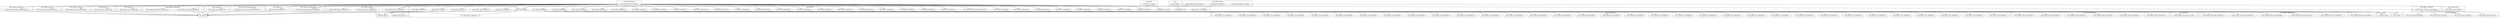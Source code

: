 digraph {
graph [overlap=false]
subgraph cluster_XML_LibXML_XPathContext {
	label="XML::LibXML::XPathContext";
	"XML::LibXML::XPathContext::BEGIN@141";
	"XML::LibXML::XPathContext::BEGIN@16";
	"XML::LibXML::XPathContext::BEGIN@17";
	"XML::LibXML::XPathContext::BEGIN@13";
	"XML::LibXML::XPathContext::BEGIN@15";
	"XML::LibXML::XPathContext::BEGIN@12";
}
subgraph cluster_DynaLoader {
	label="DynaLoader";
	"DynaLoader::bootstrap";
}
subgraph cluster_XML_CompactTree_XS {
	label="XML::CompactTree::XS";
	"XML::CompactTree::XS::BEGIN@5";
}
subgraph cluster_vars {
	label="vars";
	"vars::import";
}
subgraph cluster_XML_LibXML {
	label="XML::LibXML";
	"XML::LibXML::BEGIN@21";
	"XML::LibXML::BEGIN@178";
	"XML::LibXML::BEGIN@20";
	"XML::LibXML::BEGIN@170";
	"XML::LibXML::BEGIN@166";
	"XML::LibXML::BEGIN@169";
	"XML::LibXML::BEGIN@13";
	"XML::LibXML::BEGIN@164";
	"XML::LibXML::BEGIN@165";
	"XML::LibXML::BEGIN@160";
	"XML::LibXML::BEGIN@176";
	"XML::LibXML::BEGIN@23";
	"XML::LibXML::BEGIN@162";
	"XML::LibXML::BEGIN@163";
	"XML::LibXML::BEGIN@171";
	"XML::LibXML::BEGIN@159";
	"XML::LibXML::BEGIN@175";
	"XML::LibXML::BEGIN@172";
	"XML::LibXML::LIBXML_VERSION";
	"XML::LibXML::BEGIN@168";
	"XML::LibXML::BEGIN@35";
	"XML::LibXML::END";
	"XML::LibXML::BEGIN@14";
	"XML::LibXML::BEGIN@24";
	"XML::LibXML::import";
	"XML::LibXML::CORE:match";
	"XML::LibXML::BEGIN@234";
	"XML::LibXML::BEGIN@161";
	"XML::LibXML::BEGIN@25";
	"XML::LibXML::LIBXML_RUNTIME_VERSION";
	"XML::LibXML::BEGIN@28";
	"XML::LibXML::BEGIN@26";
	"XML::LibXML::BEGIN@173";
	"XML::LibXML::BEGIN@177";
	"XML::LibXML::bootstrap";
	"XML::LibXML::_parser_options";
	"XML::LibXML::BEGIN@259";
	"XML::LibXML::BEGIN@174";
	"XML::LibXML::BEGIN@167";
	"XML::LibXML::BEGIN@18";
}
subgraph cluster_XML_LibXML_Attr {
	label="XML::LibXML::Attr";
	"XML::LibXML::Attr::BEGIN@1732";
}
subgraph cluster_XML_LibXML_Text {
	label="XML::LibXML::Text";
	"XML::LibXML::Text::BEGIN@1663";
}
subgraph cluster_XML_LibXML_InputCallback {
	label="XML::LibXML::InputCallback";
	"XML::LibXML::InputCallback::BEGIN@2077";
	"XML::LibXML::InputCallback::BEGIN@2079";
}
subgraph cluster_XML_LibXML_Node {
	label="XML::LibXML::Node";
	"XML::LibXML::Node::DESTROY";
}
subgraph cluster_XML_LibXML_Dtd {
	label="XML::LibXML::Dtd";
	"XML::LibXML::Dtd::BEGIN@1754";
}
subgraph cluster_XML_LibXML_DocumentFragment {
	label="XML::LibXML::DocumentFragment";
	"XML::LibXML::DocumentFragment::BEGIN@1455";
}
subgraph cluster_XML_LibXML_PI {
	label="XML::LibXML::PI";
	"XML::LibXML::PI::BEGIN@1765";
}
subgraph cluster_strict {
	label="strict";
	"strict::import";
}
subgraph cluster_XML_LibXML_Element {
	label="XML::LibXML::Element";
	"XML::LibXML::Element::BEGIN@1480";
	"XML::LibXML::Element::BEGIN@1478";
	"XML::LibXML::Element::BEGIN@1481";
}
subgraph cluster_Exporter_Heavy {
	label="Exporter::Heavy";
	"Exporter::Heavy::heavy_export_to_level";
}
subgraph cluster_constant {
	label="constant";
	"constant::import";
}
subgraph cluster_Exporter {
	label="Exporter";
	"Exporter::import";
	"Exporter::export_to_level";
}
subgraph cluster_XML_LibXML_NodeList {
	label="XML::LibXML::NodeList";
	"XML::LibXML::NodeList::BEGIN@16";
	"XML::LibXML::NodeList::BEGIN@20";
	"XML::LibXML::NodeList::BEGIN@13";
	"XML::LibXML::NodeList::BEGIN@11";
	"XML::LibXML::NodeList::BEGIN@12";
	"XML::LibXML::NodeList::BEGIN@14";
}
subgraph cluster_XML_LibXML_Error {
	label="XML::LibXML::Error";
	"XML::LibXML::Error::BEGIN@12";
	"XML::LibXML::Error::BEGIN@45";
	"XML::LibXML::Error::BEGIN@30";
	"XML::LibXML::Error::BEGIN@29";
	"XML::LibXML::Error::BEGIN@40";
	"XML::LibXML::Error::BEGIN@13";
	"XML::LibXML::Error::BEGIN@49";
	"XML::LibXML::Error::BEGIN@42";
	"XML::LibXML::Error::BEGIN@38";
	"XML::LibXML::Error::BEGIN@41";
	"XML::LibXML::Error::BEGIN@53";
	"XML::LibXML::Error::BEGIN@36";
	"XML::LibXML::Error::BEGIN@15";
	"XML::LibXML::Error::BEGIN@34";
	"XML::LibXML::Error::BEGIN@50";
	"XML::LibXML::Error::BEGIN@33";
	"XML::LibXML::Error::BEGIN@35";
	"XML::LibXML::Error::BEGIN@51";
	"XML::LibXML::Error::BEGIN@27";
	"XML::LibXML::Error::BEGIN@11";
	"XML::LibXML::Error::BEGIN@47";
	"XML::LibXML::Error::BEGIN@48";
	"XML::LibXML::Error::BEGIN@225";
	"XML::LibXML::Error::BEGIN@55";
	"XML::LibXML::Error::BEGIN@43";
	"XML::LibXML::Error::BEGIN@37";
	"XML::LibXML::Error::BEGIN@28";
	"XML::LibXML::Error::BEGIN@52";
	"XML::LibXML::Error::BEGIN@44";
	"XML::LibXML::Error::BEGIN@32";
	"XML::LibXML::Error::BEGIN@54";
	"XML::LibXML::Error::BEGIN@46";
	"XML::LibXML::Error::BEGIN@39";
}
subgraph cluster_main {
	label="main";
	"main::RUNTIME";
}
subgraph cluster_XML_LibXML__SAXParser {
	label="XML::LibXML::_SAXParser";
	"XML::LibXML::_SAXParser::BEGIN@1933";
}
subgraph cluster_XML_LibXML_Reader {
	label="XML::LibXML::Reader";
	"XML::LibXML::Reader::new";
	"XML::LibXML::Reader::BEGIN@11";
	"XML::LibXML::Reader::_DESTROY";
}
subgraph cluster_XML_LibXML_CDATASection {
	label="XML::LibXML::CDATASection";
	"XML::LibXML::CDATASection::BEGIN@1723";
}
subgraph cluster_XML_LibXML_NamedNodeMap {
	label="XML::LibXML::NamedNodeMap";
	"XML::LibXML::NamedNodeMap::BEGIN@1831";
}
subgraph cluster_XML_LibXML_Comment {
	label="XML::LibXML::Comment";
	"XML::LibXML::Comment::BEGIN@1716";
}
subgraph cluster_XML_SAX_Exception {
	label="XML::SAX::Exception";
	"XML::SAX::Exception::BEGIN@8";
	"XML::SAX::Exception::BEGIN@10";
	"XML::SAX::Exception::BEGIN@3";
	"XML::SAX::Exception::BEGIN@5";
}
subgraph cluster_XML_LibXML_Document {
	label="XML::LibXML::Document";
	"XML::LibXML::Document::BEGIN@1359";
}
"XML::CompactTree::XS::BEGIN@5" -> "XML::LibXML::BEGIN@176";
"XML::CompactTree::XS::BEGIN@5" -> "XML::LibXML::PI::BEGIN@1765";
"XML::LibXML::BEGIN@18" -> "Exporter::import";
"XML::LibXML::BEGIN@26" -> "Exporter::import";
"XML::LibXML::Element::BEGIN@1481" -> "Exporter::import";
"XML::LibXML::BEGIN@23" -> "XML::LibXML::Error::BEGIN@50";
"XML::LibXML::BEGIN@23" -> "XML::LibXML::Error::BEGIN@33";
"XML::LibXML::BEGIN@24" -> "XML::LibXML::NodeList::BEGIN@16";
"XML::LibXML::BEGIN@23" -> "XML::LibXML::Error::BEGIN@43";
"XML::LibXML::BEGIN@23" -> "XML::LibXML::Error::BEGIN@55";
"XML::CompactTree::XS::BEGIN@5" -> "XML::LibXML::BEGIN@24";
"XML::CompactTree::XS::BEGIN@5" -> "XML::LibXML::NamedNodeMap::BEGIN@1831";
"XML::CompactTree::XS::BEGIN@5" -> "XML::LibXML::Element::BEGIN@1478";
"XML::CompactTree::XS::BEGIN@5" -> "XML::LibXML::BEGIN@18";
"XML::LibXML::BEGIN@23" -> "XML::LibXML::Error::BEGIN@39";
"XML::LibXML::BEGIN@24" -> "XML::LibXML::NodeList::BEGIN@14";
"XML::LibXML::BEGIN@23" -> "XML::LibXML::Error::BEGIN@40";
"XML::LibXML::BEGIN@23" -> "XML::LibXML::Error::BEGIN@49";
"XML::LibXML::import" -> "Exporter::Heavy::heavy_export_to_level";
"XML::CompactTree::XS::BEGIN@5" -> "XML::LibXML::Comment::BEGIN@1716";
"XML::CompactTree::XS::BEGIN@5" -> "XML::LibXML::BEGIN@171";
"XML::CompactTree::XS::BEGIN@5" -> "XML::LibXML::BEGIN@175";
"XML::LibXML::BEGIN@23" -> "XML::LibXML::Error::BEGIN@11";
"XML::CompactTree::XS::BEGIN@5" -> "XML::LibXML::BEGIN@35";
"XML::CompactTree::XS::BEGIN@5" -> "XML::LibXML::BEGIN@26";
"XML::CompactTree::XS::BEGIN@5" -> "XML::LibXML::Document::BEGIN@1359";
"XML::CompactTree::XS::BEGIN@5" -> "XML::LibXML::CDATASection::BEGIN@1723";
"XML::CompactTree::XS::BEGIN@5" -> "XML::LibXML::BEGIN@259";
"XML::CompactTree::XS::BEGIN@5" -> "XML::LibXML::BEGIN@167";
"XML::LibXML::BEGIN@23" -> "XML::LibXML::Error::BEGIN@32";
"XML::CompactTree::XS::BEGIN@5" -> "XML::LibXML::BEGIN@178";
"XML::CompactTree::XS::BEGIN@5" -> "XML::LibXML::BEGIN@169";
"XML::LibXML::import" -> "Exporter::export_to_level";
"XML::LibXML::BEGIN@23" -> "XML::LibXML::Error::BEGIN@36";
"XML::CompactTree::XS::BEGIN@5" -> "XML::LibXML::BEGIN@165";
"XML::CompactTree::XS::BEGIN@5" -> "XML::LibXML::BEGIN@23";
"XML::CompactTree::XS::BEGIN@5" -> "XML::LibXML::BEGIN@163";
"XML::CompactTree::XS::BEGIN@5" -> "XML::LibXML::BEGIN@159";
"XML::LibXML::BEGIN@21" -> "constant::import";
"XML::LibXML::BEGIN@164" -> "constant::import";
"XML::LibXML::BEGIN@176" -> "constant::import";
"XML::LibXML::BEGIN@162" -> "constant::import";
"XML::LibXML::BEGIN@174" -> "constant::import";
"XML::LibXML::BEGIN@160" -> "constant::import";
"XML::LibXML::BEGIN@171" -> "constant::import";
"XML::LibXML::BEGIN@175" -> "constant::import";
"XML::LibXML::BEGIN@173" -> "constant::import";
"XML::LibXML::BEGIN@177" -> "constant::import";
"XML::LibXML::BEGIN@259" -> "constant::import";
"XML::LibXML::BEGIN@167" -> "constant::import";
"XML::LibXML::BEGIN@178" -> "constant::import";
"XML::LibXML::BEGIN@169" -> "constant::import";
"XML::LibXML::BEGIN@165" -> "constant::import";
"XML::LibXML::BEGIN@163" -> "constant::import";
"XML::LibXML::BEGIN@159" -> "constant::import";
"XML::LibXML::BEGIN@168" -> "constant::import";
"XML::LibXML::BEGIN@161" -> "constant::import";
"XML::LibXML::BEGIN@20" -> "constant::import";
"XML::LibXML::BEGIN@170" -> "constant::import";
"XML::LibXML::BEGIN@166" -> "constant::import";
"XML::LibXML::BEGIN@172" -> "constant::import";
"XML::LibXML::BEGIN@234" -> "constant::import";
"XML::LibXML::BEGIN@24" -> "XML::LibXML::NodeList::BEGIN@13";
"XML::LibXML::BEGIN@23" -> "XML::LibXML::Error::BEGIN@37";
"XML::CompactTree::XS::BEGIN@5" -> "XML::LibXML::import";
"XML::LibXML::NamedNodeMap::BEGIN@1831" -> "XML::LibXML::import";
"XML::LibXML::Element::BEGIN@1480" -> "XML::LibXML::import";
"XML::LibXML::Reader::BEGIN@11" -> "XML::LibXML::import";
"XML::LibXML::BEGIN@25" -> "XML::LibXML::XPathContext::BEGIN@15";
"XML::CompactTree::XS::BEGIN@5" -> "XML::LibXML::InputCallback::BEGIN@2077";
"XML::CompactTree::XS::BEGIN@5" -> "XML::LibXML::_SAXParser::BEGIN@1933";
"XML::LibXML::BEGIN@23" -> "XML::LibXML::Error::BEGIN@46";
"XML::CompactTree::XS::BEGIN@5" -> "XML::LibXML::BEGIN@170";
"XML::CompactTree::XS::BEGIN@5" -> "XML::LibXML::BEGIN@166";
"XML::LibXML::Text::BEGIN@1663" -> "vars::import";
"XML::LibXML::DocumentFragment::BEGIN@1455" -> "vars::import";
"XML::LibXML::Comment::BEGIN@1716" -> "vars::import";
"XML::LibXML::PI::BEGIN@1765" -> "vars::import";
"XML::LibXML::Attr::BEGIN@1732" -> "vars::import";
"XML::LibXML::BEGIN@35" -> "vars::import";
"XML::LibXML::Dtd::BEGIN@1754" -> "vars::import";
"XML::LibXML::BEGIN@14" -> "vars::import";
"XML::LibXML::InputCallback::BEGIN@2077" -> "vars::import";
"XML::LibXML::Document::BEGIN@1359" -> "vars::import";
"XML::LibXML::CDATASection::BEGIN@1723" -> "vars::import";
"XML::LibXML::Element::BEGIN@1478" -> "vars::import";
"XML::CompactTree::XS::BEGIN@5" -> "XML::LibXML::BEGIN@172";
"XML::CompactTree::XS::BEGIN@5" -> "XML::LibXML::BEGIN@14";
"XML::LibXML::BEGIN@25" -> "XML::LibXML::XPathContext::BEGIN@13";
"XML::CompactTree::XS::BEGIN@5" -> "XML::LibXML::LIBXML_RUNTIME_VERSION";
"XML::LibXML::BEGIN@13" -> "strict::import";
"XML::CompactTree::XS::BEGIN@5" -> "XML::LibXML::BEGIN@21";
"XML::CompactTree::XS::BEGIN@5" -> "XML::LibXML::Text::BEGIN@1663";
"XML::LibXML::BEGIN@23" -> "XML::LibXML::Error::BEGIN@29";
"XML::LibXML::_SAXParser::BEGIN@1933" -> "XML::SAX::Exception::BEGIN@10";
"XML::CompactTree::XS::BEGIN@5" -> "XML::LibXML::BEGIN@164";
"XML::LibXML::BEGIN@24" -> "XML::LibXML::NodeList::BEGIN@12";
"XML::CompactTree::XS::BEGIN@5" -> "XML::LibXML::BEGIN@162";
"XML::LibXML::BEGIN@23" -> "XML::LibXML::Error::BEGIN@35";
"XML::LibXML::BEGIN@28" -> "DynaLoader::bootstrap";
"XML::CompactTree::XS::BEGIN@5" -> "XML::LibXML::InputCallback::BEGIN@2079";
"XML::CompactTree::XS::BEGIN@5" -> "XML::LibXML::Dtd::BEGIN@1754";
"XML::LibXML::_SAXParser::BEGIN@1933" -> "XML::SAX::Exception::BEGIN@8";
"XML::CompactTree::XS::BEGIN@5" -> "XML::LibXML::CORE:match";
"XML::LibXML::import" -> "XML::LibXML::CORE:match";
"XML::LibXML::_SAXParser::BEGIN@1933" -> "XML::SAX::Exception::BEGIN@5";
"XML::CompactTree::XS::BEGIN@5" -> "XML::LibXML::BEGIN@174";
"XML::LibXML::BEGIN@23" -> "XML::LibXML::Error::BEGIN@45";
"XML::LibXML::BEGIN@23" -> "XML::LibXML::Error::BEGIN@30";
"XML::LibXML::BEGIN@23" -> "XML::LibXML::Error::BEGIN@13";
"XML::CompactTree::XS::BEGIN@5" -> "XML::LibXML::BEGIN@13";
"XML::LibXML::BEGIN@23" -> "XML::LibXML::Error::BEGIN@42";
"XML::LibXML::BEGIN@23" -> "XML::LibXML::Error::BEGIN@53";
"XML::LibXML::BEGIN@25" -> "XML::LibXML::XPathContext::BEGIN@17";
"XML::CompactTree::XS::BEGIN@5" -> "XML::LibXML::BEGIN@160";
"XML::CompactTree::XS::BEGIN@5" -> "XML::LibXML::Attr::BEGIN@1732";
"XML::LibXML::BEGIN@23" -> "XML::LibXML::Error::BEGIN@47";
"XML::LibXML::BEGIN@25" -> "XML::LibXML::XPathContext::BEGIN@141";
"XML::LibXML::BEGIN@23" -> "XML::LibXML::Error::BEGIN@28";
"XML::CompactTree::XS::BEGIN@5" -> "XML::LibXML::BEGIN@28";
"XML::LibXML::BEGIN@24" -> "XML::LibXML::NodeList::BEGIN@20";
"XML::CompactTree::XS::BEGIN@5" -> "XML::LibXML::BEGIN@173";
"XML::LibXML::BEGIN@23" -> "XML::LibXML::Error::BEGIN@52";
"XML::CompactTree::XS::BEGIN@5" -> "XML::LibXML::BEGIN@177";
"DynaLoader::bootstrap" -> "XML::LibXML::bootstrap";
"XML::LibXML::BEGIN@23" -> "XML::LibXML::Error::BEGIN@41";
"XML::LibXML::BEGIN@23" -> "XML::LibXML::Error::BEGIN@38";
"XML::LibXML::BEGIN@23" -> "XML::LibXML::Error::BEGIN@15";
"XML::LibXML::BEGIN@23" -> "XML::LibXML::Error::BEGIN@34";
"XML::LibXML::BEGIN@23" -> "XML::LibXML::Error::BEGIN@51";
"XML::CompactTree::XS::BEGIN@5" -> "XML::LibXML::LIBXML_VERSION";
"XML::CompactTree::XS::BEGIN@5" -> "XML::LibXML::BEGIN@168";
"main::RUNTIME" -> "XML::LibXML::END";
"XML::CompactTree::XS::BEGIN@5" -> "XML::LibXML::BEGIN@161";
"XML::CompactTree::XS::BEGIN@5" -> "XML::LibXML::Element::BEGIN@1480";
"XML::LibXML::BEGIN@23" -> "XML::LibXML::Error::BEGIN@44";
"XML::LibXML::Reader::_DESTROY" -> "XML::LibXML::Node::DESTROY";
"XML::LibXML::BEGIN@23" -> "XML::LibXML::Error::BEGIN@54";
"XML::CompactTree::XS::BEGIN@5" -> "XML::LibXML::Element::BEGIN@1481";
"XML::LibXML::BEGIN@23" -> "XML::LibXML::Error::BEGIN@12";
"XML::CompactTree::XS::BEGIN@5" -> "XML::LibXML::BEGIN@20";
"XML::CompactTree::XS::BEGIN@5" -> "XML::LibXML::DocumentFragment::BEGIN@1455";
"XML::LibXML::BEGIN@23" -> "XML::LibXML::Error::BEGIN@27";
"XML::LibXML::BEGIN@24" -> "XML::LibXML::NodeList::BEGIN@11";
"XML::LibXML::_SAXParser::BEGIN@1933" -> "XML::SAX::Exception::BEGIN@3";
"XML::LibXML::BEGIN@23" -> "XML::LibXML::Error::BEGIN@48";
"XML::LibXML::BEGIN@23" -> "XML::LibXML::Error::BEGIN@225";
"XML::CompactTree::XS::BEGIN@5" -> "XML::LibXML::BEGIN@234";
"XML::LibXML::BEGIN@25" -> "XML::LibXML::XPathContext::BEGIN@12";
"XML::CompactTree::XS::BEGIN@5" -> "XML::LibXML::BEGIN@25";
"XML::LibXML::BEGIN@25" -> "XML::LibXML::XPathContext::BEGIN@16";
"XML::LibXML::Reader::new" -> "XML::LibXML::_parser_options";
}
